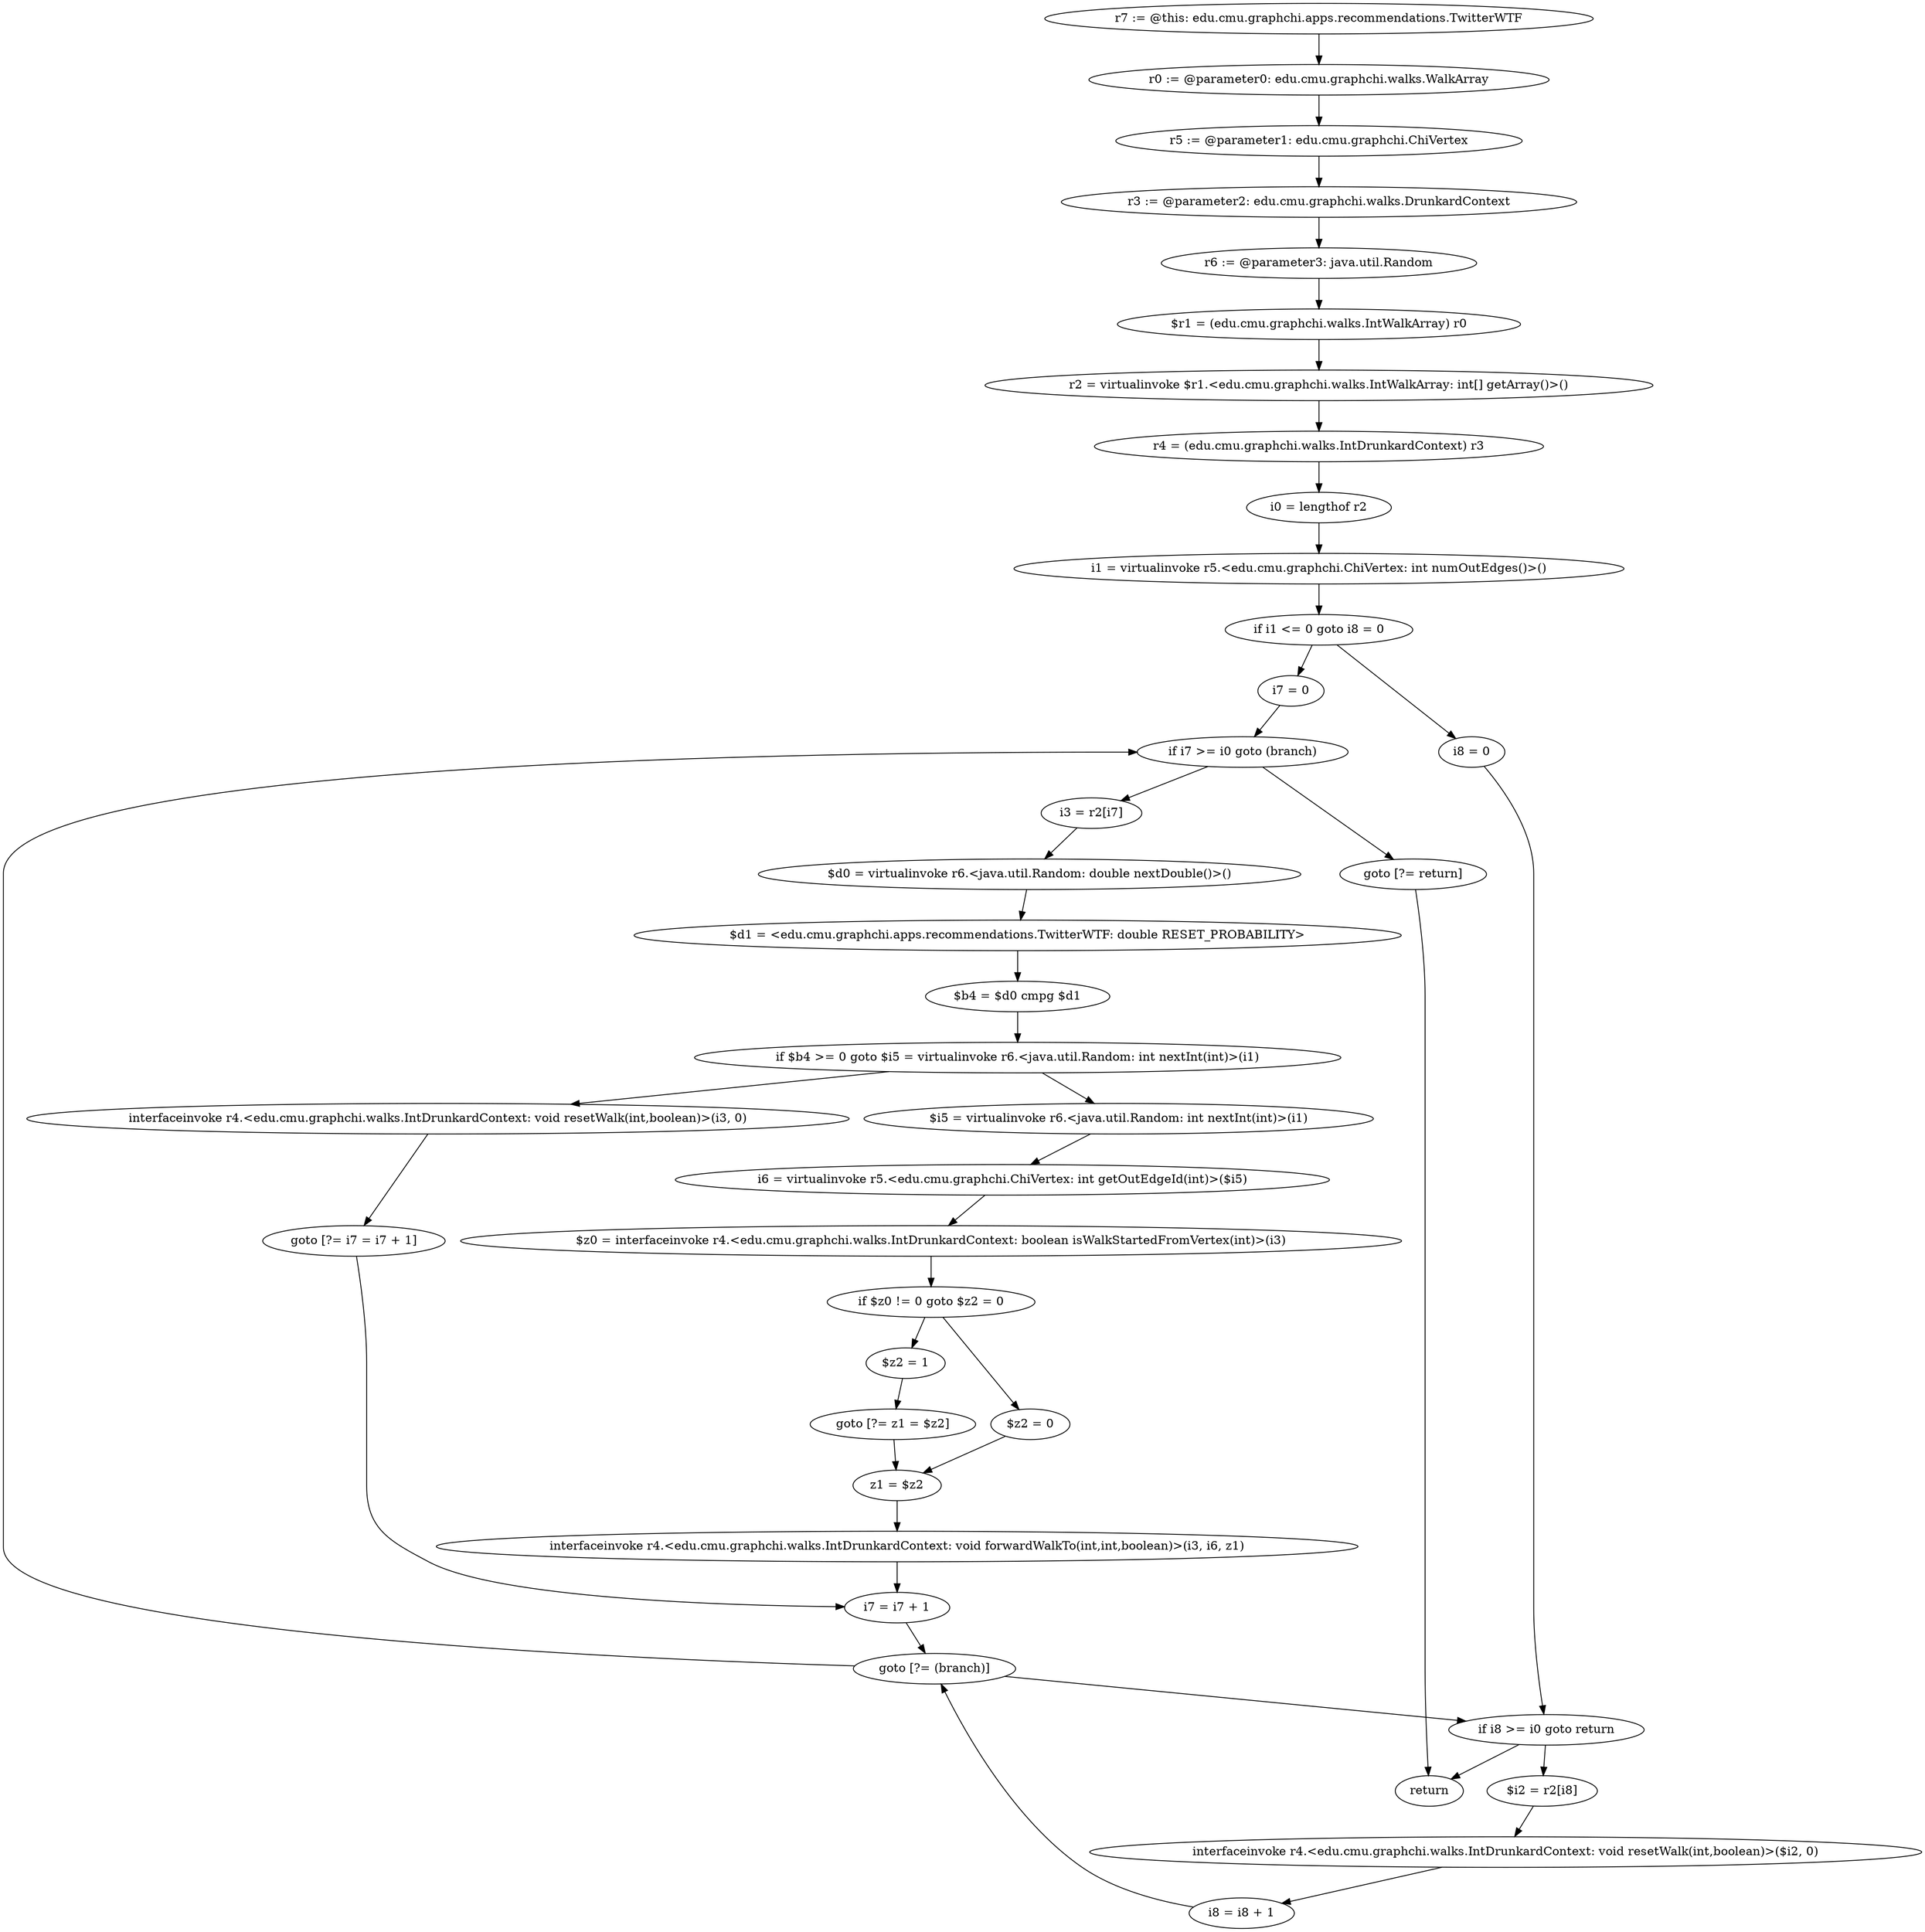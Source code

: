 digraph "unitGraph" {
    "r7 := @this: edu.cmu.graphchi.apps.recommendations.TwitterWTF"
    "r0 := @parameter0: edu.cmu.graphchi.walks.WalkArray"
    "r5 := @parameter1: edu.cmu.graphchi.ChiVertex"
    "r3 := @parameter2: edu.cmu.graphchi.walks.DrunkardContext"
    "r6 := @parameter3: java.util.Random"
    "$r1 = (edu.cmu.graphchi.walks.IntWalkArray) r0"
    "r2 = virtualinvoke $r1.<edu.cmu.graphchi.walks.IntWalkArray: int[] getArray()>()"
    "r4 = (edu.cmu.graphchi.walks.IntDrunkardContext) r3"
    "i0 = lengthof r2"
    "i1 = virtualinvoke r5.<edu.cmu.graphchi.ChiVertex: int numOutEdges()>()"
    "if i1 <= 0 goto i8 = 0"
    "i7 = 0"
    "if i7 >= i0 goto (branch)"
    "i3 = r2[i7]"
    "$d0 = virtualinvoke r6.<java.util.Random: double nextDouble()>()"
    "$d1 = <edu.cmu.graphchi.apps.recommendations.TwitterWTF: double RESET_PROBABILITY>"
    "$b4 = $d0 cmpg $d1"
    "if $b4 >= 0 goto $i5 = virtualinvoke r6.<java.util.Random: int nextInt(int)>(i1)"
    "interfaceinvoke r4.<edu.cmu.graphchi.walks.IntDrunkardContext: void resetWalk(int,boolean)>(i3, 0)"
    "goto [?= i7 = i7 + 1]"
    "$i5 = virtualinvoke r6.<java.util.Random: int nextInt(int)>(i1)"
    "i6 = virtualinvoke r5.<edu.cmu.graphchi.ChiVertex: int getOutEdgeId(int)>($i5)"
    "$z0 = interfaceinvoke r4.<edu.cmu.graphchi.walks.IntDrunkardContext: boolean isWalkStartedFromVertex(int)>(i3)"
    "if $z0 != 0 goto $z2 = 0"
    "$z2 = 1"
    "goto [?= z1 = $z2]"
    "$z2 = 0"
    "z1 = $z2"
    "interfaceinvoke r4.<edu.cmu.graphchi.walks.IntDrunkardContext: void forwardWalkTo(int,int,boolean)>(i3, i6, z1)"
    "i7 = i7 + 1"
    "goto [?= (branch)]"
    "goto [?= return]"
    "i8 = 0"
    "if i8 >= i0 goto return"
    "$i2 = r2[i8]"
    "interfaceinvoke r4.<edu.cmu.graphchi.walks.IntDrunkardContext: void resetWalk(int,boolean)>($i2, 0)"
    "i8 = i8 + 1"
    "return"
    "r7 := @this: edu.cmu.graphchi.apps.recommendations.TwitterWTF"->"r0 := @parameter0: edu.cmu.graphchi.walks.WalkArray";
    "r0 := @parameter0: edu.cmu.graphchi.walks.WalkArray"->"r5 := @parameter1: edu.cmu.graphchi.ChiVertex";
    "r5 := @parameter1: edu.cmu.graphchi.ChiVertex"->"r3 := @parameter2: edu.cmu.graphchi.walks.DrunkardContext";
    "r3 := @parameter2: edu.cmu.graphchi.walks.DrunkardContext"->"r6 := @parameter3: java.util.Random";
    "r6 := @parameter3: java.util.Random"->"$r1 = (edu.cmu.graphchi.walks.IntWalkArray) r0";
    "$r1 = (edu.cmu.graphchi.walks.IntWalkArray) r0"->"r2 = virtualinvoke $r1.<edu.cmu.graphchi.walks.IntWalkArray: int[] getArray()>()";
    "r2 = virtualinvoke $r1.<edu.cmu.graphchi.walks.IntWalkArray: int[] getArray()>()"->"r4 = (edu.cmu.graphchi.walks.IntDrunkardContext) r3";
    "r4 = (edu.cmu.graphchi.walks.IntDrunkardContext) r3"->"i0 = lengthof r2";
    "i0 = lengthof r2"->"i1 = virtualinvoke r5.<edu.cmu.graphchi.ChiVertex: int numOutEdges()>()";
    "i1 = virtualinvoke r5.<edu.cmu.graphchi.ChiVertex: int numOutEdges()>()"->"if i1 <= 0 goto i8 = 0";
    "if i1 <= 0 goto i8 = 0"->"i7 = 0";
    "if i1 <= 0 goto i8 = 0"->"i8 = 0";
    "i7 = 0"->"if i7 >= i0 goto (branch)";
    "if i7 >= i0 goto (branch)"->"i3 = r2[i7]";
    "if i7 >= i0 goto (branch)"->"goto [?= return]";
    "i3 = r2[i7]"->"$d0 = virtualinvoke r6.<java.util.Random: double nextDouble()>()";
    "$d0 = virtualinvoke r6.<java.util.Random: double nextDouble()>()"->"$d1 = <edu.cmu.graphchi.apps.recommendations.TwitterWTF: double RESET_PROBABILITY>";
    "$d1 = <edu.cmu.graphchi.apps.recommendations.TwitterWTF: double RESET_PROBABILITY>"->"$b4 = $d0 cmpg $d1";
    "$b4 = $d0 cmpg $d1"->"if $b4 >= 0 goto $i5 = virtualinvoke r6.<java.util.Random: int nextInt(int)>(i1)";
    "if $b4 >= 0 goto $i5 = virtualinvoke r6.<java.util.Random: int nextInt(int)>(i1)"->"interfaceinvoke r4.<edu.cmu.graphchi.walks.IntDrunkardContext: void resetWalk(int,boolean)>(i3, 0)";
    "if $b4 >= 0 goto $i5 = virtualinvoke r6.<java.util.Random: int nextInt(int)>(i1)"->"$i5 = virtualinvoke r6.<java.util.Random: int nextInt(int)>(i1)";
    "interfaceinvoke r4.<edu.cmu.graphchi.walks.IntDrunkardContext: void resetWalk(int,boolean)>(i3, 0)"->"goto [?= i7 = i7 + 1]";
    "goto [?= i7 = i7 + 1]"->"i7 = i7 + 1";
    "$i5 = virtualinvoke r6.<java.util.Random: int nextInt(int)>(i1)"->"i6 = virtualinvoke r5.<edu.cmu.graphchi.ChiVertex: int getOutEdgeId(int)>($i5)";
    "i6 = virtualinvoke r5.<edu.cmu.graphchi.ChiVertex: int getOutEdgeId(int)>($i5)"->"$z0 = interfaceinvoke r4.<edu.cmu.graphchi.walks.IntDrunkardContext: boolean isWalkStartedFromVertex(int)>(i3)";
    "$z0 = interfaceinvoke r4.<edu.cmu.graphchi.walks.IntDrunkardContext: boolean isWalkStartedFromVertex(int)>(i3)"->"if $z0 != 0 goto $z2 = 0";
    "if $z0 != 0 goto $z2 = 0"->"$z2 = 1";
    "if $z0 != 0 goto $z2 = 0"->"$z2 = 0";
    "$z2 = 1"->"goto [?= z1 = $z2]";
    "goto [?= z1 = $z2]"->"z1 = $z2";
    "$z2 = 0"->"z1 = $z2";
    "z1 = $z2"->"interfaceinvoke r4.<edu.cmu.graphchi.walks.IntDrunkardContext: void forwardWalkTo(int,int,boolean)>(i3, i6, z1)";
    "interfaceinvoke r4.<edu.cmu.graphchi.walks.IntDrunkardContext: void forwardWalkTo(int,int,boolean)>(i3, i6, z1)"->"i7 = i7 + 1";
    "i7 = i7 + 1"->"goto [?= (branch)]";
    "goto [?= (branch)]"->"if i7 >= i0 goto (branch)";
    "goto [?= return]"->"return";
    "i8 = 0"->"if i8 >= i0 goto return";
    "if i8 >= i0 goto return"->"$i2 = r2[i8]";
    "if i8 >= i0 goto return"->"return";
    "$i2 = r2[i8]"->"interfaceinvoke r4.<edu.cmu.graphchi.walks.IntDrunkardContext: void resetWalk(int,boolean)>($i2, 0)";
    "interfaceinvoke r4.<edu.cmu.graphchi.walks.IntDrunkardContext: void resetWalk(int,boolean)>($i2, 0)"->"i8 = i8 + 1";
    "i8 = i8 + 1"->"goto [?= (branch)]";
    "goto [?= (branch)]"->"if i8 >= i0 goto return";
}
